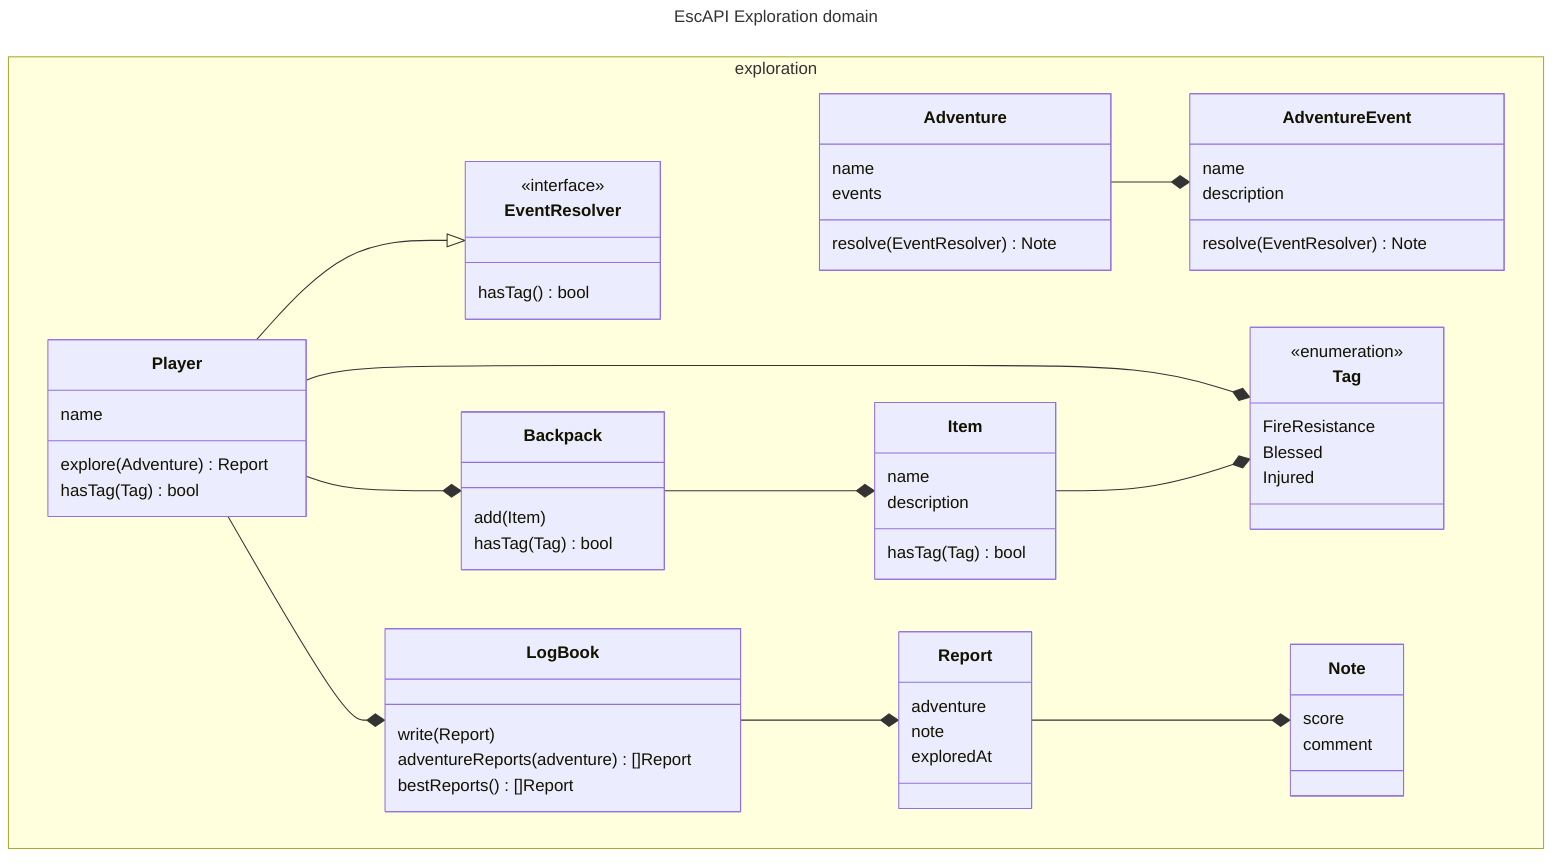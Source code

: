 ---
title: EscAPI Exploration domain
---
classDiagram
  namespace exploration {
    class Adventure {
      name
      events
      resolve(EventResolver) Note
    }

    class AdventureEvent {
      name
      description
      resolve(EventResolver) Note
    }

    class EventResolver {
      <<interface>>
      hasTag() bool
    }

    class Player {
      name
      explore(Adventure) Report
      hasTag(Tag) bool
    }

    class Backpack {
      add(Item)
      hasTag(Tag) bool
    }

    class Item {
      name
      description
      hasTag(Tag) bool
    }

    class Tag {
      <<enumeration>>
      FireResistance
      Blessed
      Injured
    }

    class LogBook {
      write(Report)
      adventureReports(adventure) []Report
      bestReports() []Report
    }

    class Report {
      adventure
      note
      exploredAt
    }

    class Note {
      score
      comment
    }
  }

Adventure --* AdventureEvent

Player --|> EventResolver

Player --* Backpack
Player --* Tag
Backpack --* Item
Item --* Tag
Player --* LogBook
LogBook --* Report
Report --* Note